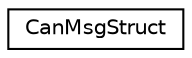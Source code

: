digraph "Graphical Class Hierarchy"
{
 // LATEX_PDF_SIZE
  edge [fontname="Helvetica",fontsize="10",labelfontname="Helvetica",labelfontsize="10"];
  node [fontname="Helvetica",fontsize="10",shape=record];
  rankdir="LR";
  Node0 [label="CanMsgStruct",height=0.2,width=0.4,color="black", fillcolor="white", style="filled",URL="$structCanMsgStruct.html",tooltip=" "];
}
